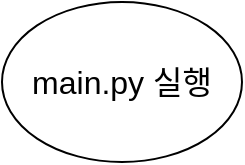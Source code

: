 <mxfile version="14.7.7" type="github">
  <diagram id="tnWqJX780dG6p6c5vF5_" name="Page-1">
    <mxGraphModel dx="1038" dy="579" grid="1" gridSize="10" guides="1" tooltips="1" connect="1" arrows="1" fold="1" page="1" pageScale="1" pageWidth="827" pageHeight="1169" math="0" shadow="0">
      <root>
        <mxCell id="0" />
        <mxCell id="1" parent="0" />
        <mxCell id="B-J4EmSr3uuPlolJMcrG-2" value="&lt;font style=&quot;font-size: 16px&quot;&gt;main.py 실행&lt;/font&gt;" style="ellipse;whiteSpace=wrap;html=1;" vertex="1" parent="1">
          <mxGeometry x="320" y="20" width="120" height="80" as="geometry" />
        </mxCell>
      </root>
    </mxGraphModel>
  </diagram>
</mxfile>

